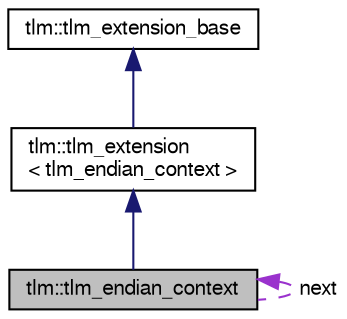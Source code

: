digraph "tlm::tlm_endian_context"
{
  edge [fontname="FreeSans",fontsize="10",labelfontname="FreeSans",labelfontsize="10"];
  node [fontname="FreeSans",fontsize="10",shape=record];
  Node3 [label="tlm::tlm_endian_context",height=0.2,width=0.4,color="black", fillcolor="grey75", style="filled", fontcolor="black"];
  Node4 -> Node3 [dir="back",color="midnightblue",fontsize="10",style="solid",fontname="FreeSans"];
  Node4 [label="tlm::tlm_extension\l\< tlm_endian_context \>",height=0.2,width=0.4,color="black", fillcolor="white", style="filled",URL="$a02483.html"];
  Node5 -> Node4 [dir="back",color="midnightblue",fontsize="10",style="solid",fontname="FreeSans"];
  Node5 [label="tlm::tlm_extension_base",height=0.2,width=0.4,color="black", fillcolor="white", style="filled",URL="$a02479.html"];
  Node3 -> Node3 [dir="back",color="darkorchid3",fontsize="10",style="dashed",label=" next" ,fontname="FreeSans"];
}
